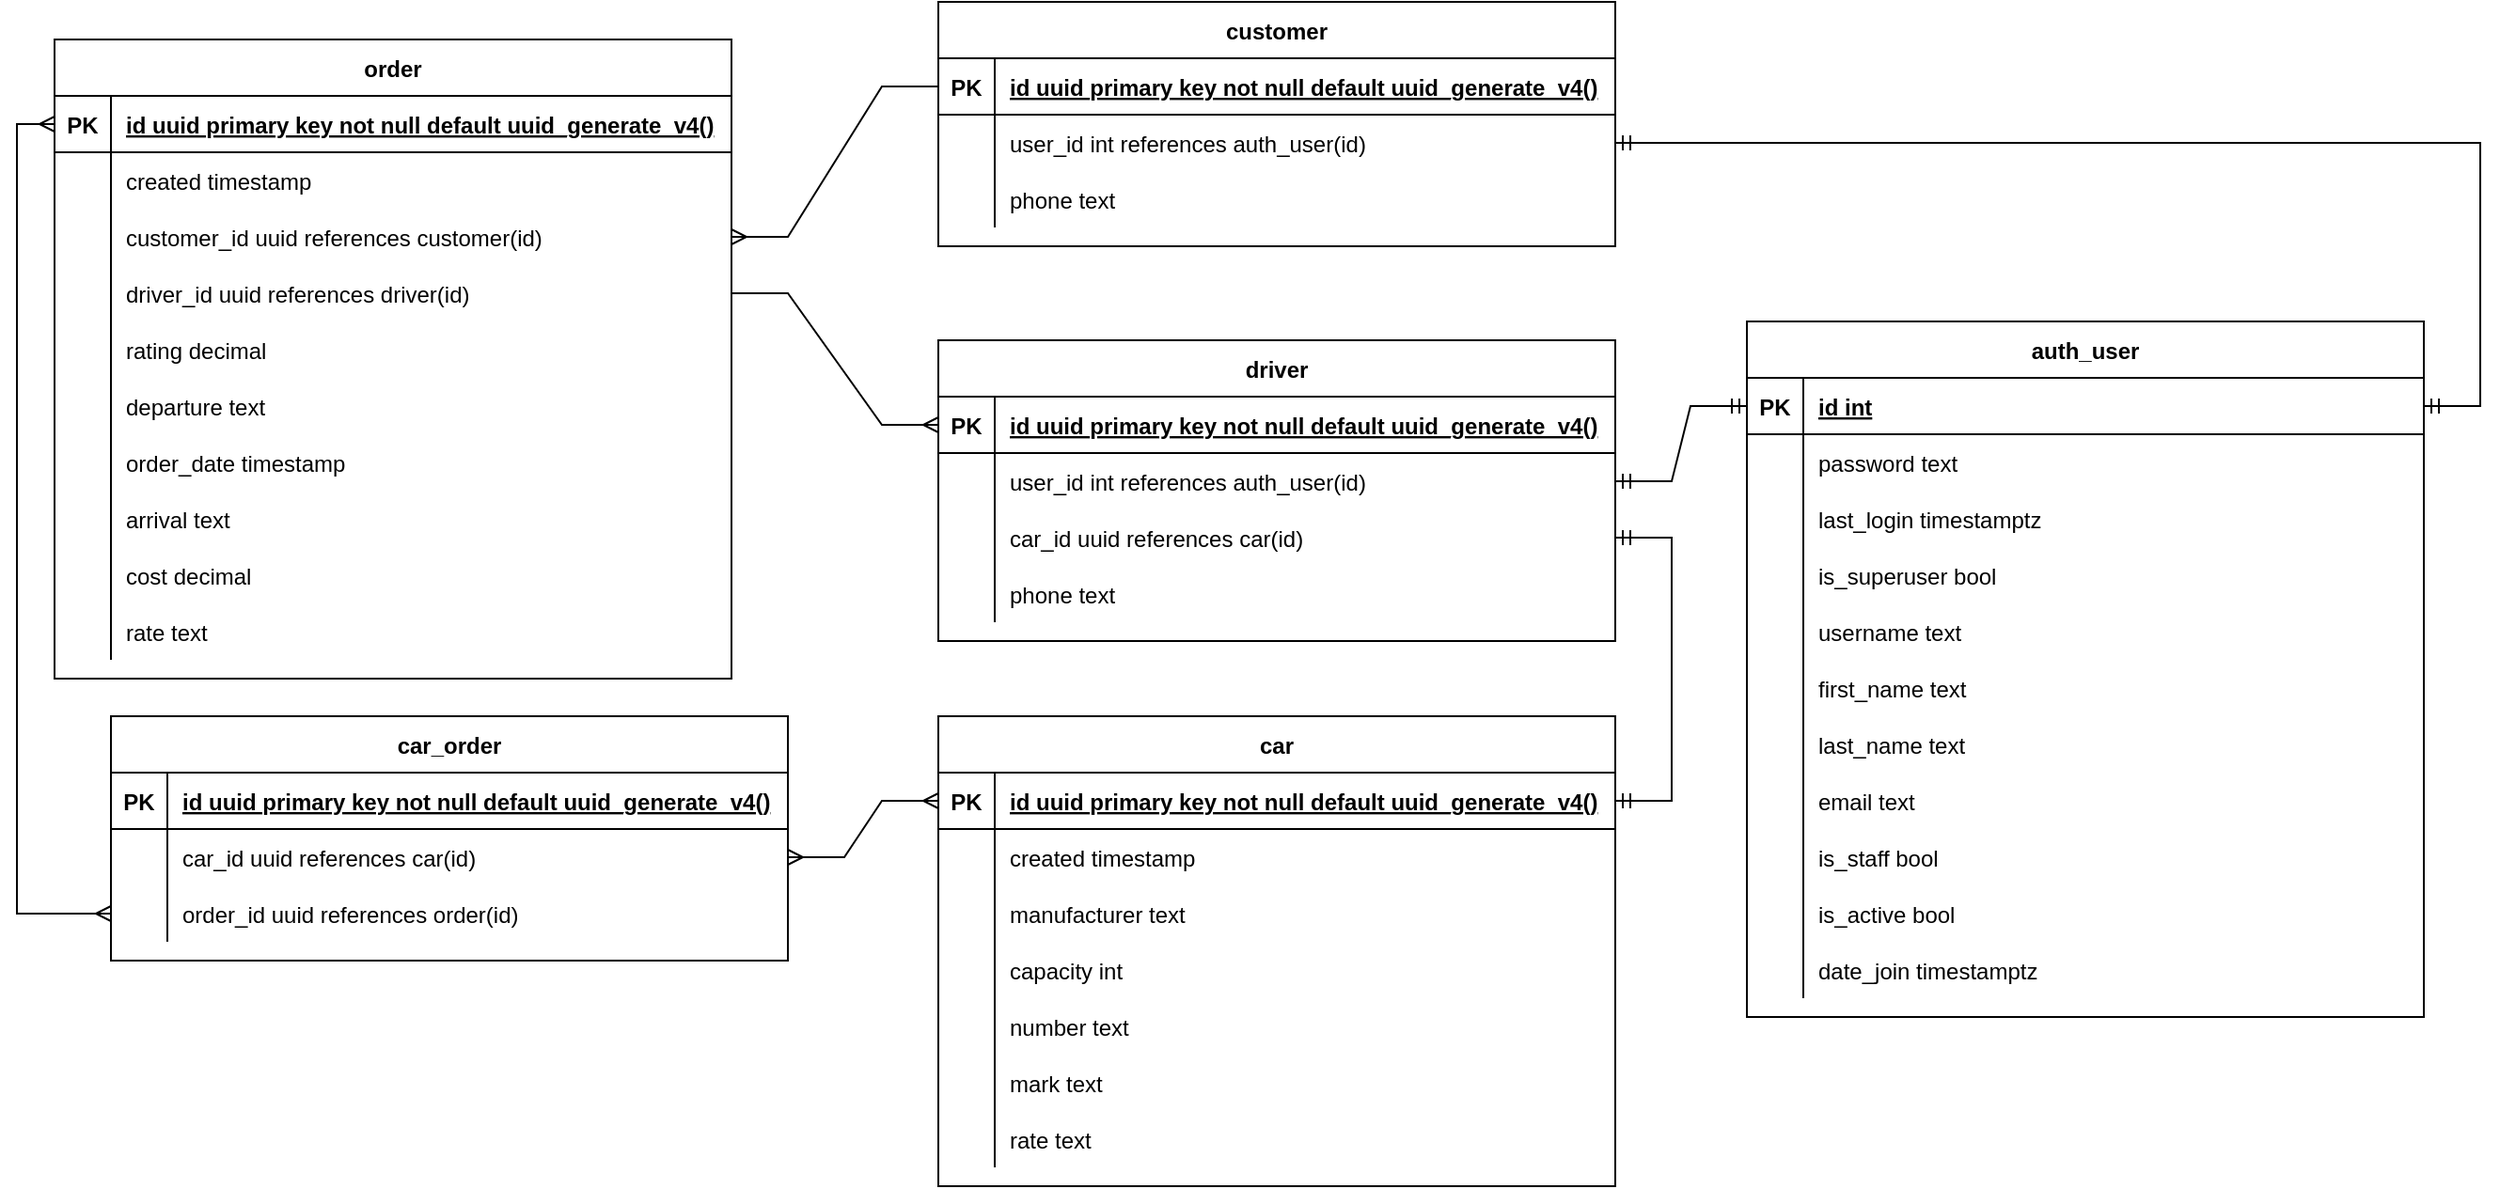 <mxfile version="21.2.2" type="device">
  <diagram id="R2lEEEUBdFMjLlhIrx00" name="Page-1">
    <mxGraphModel dx="1360" dy="795" grid="1" gridSize="10" guides="1" tooltips="1" connect="1" arrows="1" fold="1" page="1" pageScale="1" pageWidth="850" pageHeight="1100" math="0" shadow="0" extFonts="Permanent Marker^https://fonts.googleapis.com/css?family=Permanent+Marker">
      <root>
        <mxCell id="0" />
        <mxCell id="1" parent="0" />
        <mxCell id="C-vyLk0tnHw3VtMMgP7b-2" value="order" style="shape=table;startSize=30;container=1;collapsible=1;childLayout=tableLayout;fixedRows=1;rowLines=0;fontStyle=1;align=center;resizeLast=1;" parent="1" vertex="1">
          <mxGeometry x="30" y="280" width="360" height="340" as="geometry" />
        </mxCell>
        <mxCell id="C-vyLk0tnHw3VtMMgP7b-3" value="" style="shape=partialRectangle;collapsible=0;dropTarget=0;pointerEvents=0;fillColor=none;points=[[0,0.5],[1,0.5]];portConstraint=eastwest;top=0;left=0;right=0;bottom=1;" parent="C-vyLk0tnHw3VtMMgP7b-2" vertex="1">
          <mxGeometry y="30" width="360" height="30" as="geometry" />
        </mxCell>
        <mxCell id="C-vyLk0tnHw3VtMMgP7b-4" value="PK" style="shape=partialRectangle;overflow=hidden;connectable=0;fillColor=none;top=0;left=0;bottom=0;right=0;fontStyle=1;" parent="C-vyLk0tnHw3VtMMgP7b-3" vertex="1">
          <mxGeometry width="30" height="30" as="geometry">
            <mxRectangle width="30" height="30" as="alternateBounds" />
          </mxGeometry>
        </mxCell>
        <mxCell id="C-vyLk0tnHw3VtMMgP7b-5" value="id uuid primary key not null default uuid_generate_v4()" style="shape=partialRectangle;overflow=hidden;connectable=0;fillColor=none;top=0;left=0;bottom=0;right=0;align=left;spacingLeft=6;fontStyle=5;" parent="C-vyLk0tnHw3VtMMgP7b-3" vertex="1">
          <mxGeometry x="30" width="330" height="30" as="geometry">
            <mxRectangle width="330" height="30" as="alternateBounds" />
          </mxGeometry>
        </mxCell>
        <mxCell id="C-vyLk0tnHw3VtMMgP7b-6" value="" style="shape=partialRectangle;collapsible=0;dropTarget=0;pointerEvents=0;fillColor=none;points=[[0,0.5],[1,0.5]];portConstraint=eastwest;top=0;left=0;right=0;bottom=0;" parent="C-vyLk0tnHw3VtMMgP7b-2" vertex="1">
          <mxGeometry y="60" width="360" height="30" as="geometry" />
        </mxCell>
        <mxCell id="C-vyLk0tnHw3VtMMgP7b-7" value="" style="shape=partialRectangle;overflow=hidden;connectable=0;fillColor=none;top=0;left=0;bottom=0;right=0;" parent="C-vyLk0tnHw3VtMMgP7b-6" vertex="1">
          <mxGeometry width="30" height="30" as="geometry">
            <mxRectangle width="30" height="30" as="alternateBounds" />
          </mxGeometry>
        </mxCell>
        <mxCell id="C-vyLk0tnHw3VtMMgP7b-8" value="created timestamp" style="shape=partialRectangle;overflow=hidden;connectable=0;fillColor=none;top=0;left=0;bottom=0;right=0;align=left;spacingLeft=6;" parent="C-vyLk0tnHw3VtMMgP7b-6" vertex="1">
          <mxGeometry x="30" width="330" height="30" as="geometry">
            <mxRectangle width="330" height="30" as="alternateBounds" />
          </mxGeometry>
        </mxCell>
        <mxCell id="C-vyLk0tnHw3VtMMgP7b-9" value="" style="shape=partialRectangle;collapsible=0;dropTarget=0;pointerEvents=0;fillColor=none;points=[[0,0.5],[1,0.5]];portConstraint=eastwest;top=0;left=0;right=0;bottom=0;" parent="C-vyLk0tnHw3VtMMgP7b-2" vertex="1">
          <mxGeometry y="90" width="360" height="30" as="geometry" />
        </mxCell>
        <mxCell id="C-vyLk0tnHw3VtMMgP7b-10" value="" style="shape=partialRectangle;overflow=hidden;connectable=0;fillColor=none;top=0;left=0;bottom=0;right=0;" parent="C-vyLk0tnHw3VtMMgP7b-9" vertex="1">
          <mxGeometry width="30" height="30" as="geometry">
            <mxRectangle width="30" height="30" as="alternateBounds" />
          </mxGeometry>
        </mxCell>
        <mxCell id="C-vyLk0tnHw3VtMMgP7b-11" value="customer_id uuid references customer(id)" style="shape=partialRectangle;overflow=hidden;connectable=0;fillColor=none;top=0;left=0;bottom=0;right=0;align=left;spacingLeft=6;" parent="C-vyLk0tnHw3VtMMgP7b-9" vertex="1">
          <mxGeometry x="30" width="330" height="30" as="geometry">
            <mxRectangle width="330" height="30" as="alternateBounds" />
          </mxGeometry>
        </mxCell>
        <mxCell id="7YER9MQJS0npyiwNPdZ9-55" style="shape=partialRectangle;collapsible=0;dropTarget=0;pointerEvents=0;fillColor=none;points=[[0,0.5],[1,0.5]];portConstraint=eastwest;top=0;left=0;right=0;bottom=0;" parent="C-vyLk0tnHw3VtMMgP7b-2" vertex="1">
          <mxGeometry y="120" width="360" height="30" as="geometry" />
        </mxCell>
        <mxCell id="7YER9MQJS0npyiwNPdZ9-56" value="" style="shape=partialRectangle;overflow=hidden;connectable=0;fillColor=none;top=0;left=0;bottom=0;right=0;" parent="7YER9MQJS0npyiwNPdZ9-55" vertex="1">
          <mxGeometry width="30" height="30" as="geometry">
            <mxRectangle width="30" height="30" as="alternateBounds" />
          </mxGeometry>
        </mxCell>
        <mxCell id="7YER9MQJS0npyiwNPdZ9-57" value="driver_id uuid references driver(id)" style="shape=partialRectangle;overflow=hidden;connectable=0;fillColor=none;top=0;left=0;bottom=0;right=0;align=left;spacingLeft=6;" parent="7YER9MQJS0npyiwNPdZ9-55" vertex="1">
          <mxGeometry x="30" width="330" height="30" as="geometry">
            <mxRectangle width="330" height="30" as="alternateBounds" />
          </mxGeometry>
        </mxCell>
        <mxCell id="gWUpehIwPywfLXzU1QFD-46" style="shape=partialRectangle;collapsible=0;dropTarget=0;pointerEvents=0;fillColor=none;points=[[0,0.5],[1,0.5]];portConstraint=eastwest;top=0;left=0;right=0;bottom=0;" parent="C-vyLk0tnHw3VtMMgP7b-2" vertex="1">
          <mxGeometry y="150" width="360" height="30" as="geometry" />
        </mxCell>
        <mxCell id="gWUpehIwPywfLXzU1QFD-47" value="" style="shape=partialRectangle;overflow=hidden;connectable=0;fillColor=none;top=0;left=0;bottom=0;right=0;" parent="gWUpehIwPywfLXzU1QFD-46" vertex="1">
          <mxGeometry width="30" height="30" as="geometry">
            <mxRectangle width="30" height="30" as="alternateBounds" />
          </mxGeometry>
        </mxCell>
        <mxCell id="gWUpehIwPywfLXzU1QFD-48" value="rating decimal" style="shape=partialRectangle;overflow=hidden;connectable=0;fillColor=none;top=0;left=0;bottom=0;right=0;align=left;spacingLeft=6;" parent="gWUpehIwPywfLXzU1QFD-46" vertex="1">
          <mxGeometry x="30" width="330" height="30" as="geometry">
            <mxRectangle width="330" height="30" as="alternateBounds" />
          </mxGeometry>
        </mxCell>
        <mxCell id="7YER9MQJS0npyiwNPdZ9-52" style="shape=partialRectangle;collapsible=0;dropTarget=0;pointerEvents=0;fillColor=none;points=[[0,0.5],[1,0.5]];portConstraint=eastwest;top=0;left=0;right=0;bottom=0;" parent="C-vyLk0tnHw3VtMMgP7b-2" vertex="1">
          <mxGeometry y="180" width="360" height="30" as="geometry" />
        </mxCell>
        <mxCell id="7YER9MQJS0npyiwNPdZ9-53" style="shape=partialRectangle;overflow=hidden;connectable=0;fillColor=none;top=0;left=0;bottom=0;right=0;" parent="7YER9MQJS0npyiwNPdZ9-52" vertex="1">
          <mxGeometry width="30" height="30" as="geometry">
            <mxRectangle width="30" height="30" as="alternateBounds" />
          </mxGeometry>
        </mxCell>
        <mxCell id="7YER9MQJS0npyiwNPdZ9-54" value="departure text" style="shape=partialRectangle;overflow=hidden;connectable=0;fillColor=none;top=0;left=0;bottom=0;right=0;align=left;spacingLeft=6;" parent="7YER9MQJS0npyiwNPdZ9-52" vertex="1">
          <mxGeometry x="30" width="330" height="30" as="geometry">
            <mxRectangle width="330" height="30" as="alternateBounds" />
          </mxGeometry>
        </mxCell>
        <mxCell id="7YER9MQJS0npyiwNPdZ9-64" style="shape=partialRectangle;collapsible=0;dropTarget=0;pointerEvents=0;fillColor=none;points=[[0,0.5],[1,0.5]];portConstraint=eastwest;top=0;left=0;right=0;bottom=0;" parent="C-vyLk0tnHw3VtMMgP7b-2" vertex="1">
          <mxGeometry y="210" width="360" height="30" as="geometry" />
        </mxCell>
        <mxCell id="7YER9MQJS0npyiwNPdZ9-65" style="shape=partialRectangle;overflow=hidden;connectable=0;fillColor=none;top=0;left=0;bottom=0;right=0;" parent="7YER9MQJS0npyiwNPdZ9-64" vertex="1">
          <mxGeometry width="30" height="30" as="geometry">
            <mxRectangle width="30" height="30" as="alternateBounds" />
          </mxGeometry>
        </mxCell>
        <mxCell id="7YER9MQJS0npyiwNPdZ9-66" value="order_date timestamp" style="shape=partialRectangle;overflow=hidden;connectable=0;fillColor=none;top=0;left=0;bottom=0;right=0;align=left;spacingLeft=6;" parent="7YER9MQJS0npyiwNPdZ9-64" vertex="1">
          <mxGeometry x="30" width="330" height="30" as="geometry">
            <mxRectangle width="330" height="30" as="alternateBounds" />
          </mxGeometry>
        </mxCell>
        <mxCell id="7YER9MQJS0npyiwNPdZ9-61" style="shape=partialRectangle;collapsible=0;dropTarget=0;pointerEvents=0;fillColor=none;points=[[0,0.5],[1,0.5]];portConstraint=eastwest;top=0;left=0;right=0;bottom=0;" parent="C-vyLk0tnHw3VtMMgP7b-2" vertex="1">
          <mxGeometry y="240" width="360" height="30" as="geometry" />
        </mxCell>
        <mxCell id="7YER9MQJS0npyiwNPdZ9-62" style="shape=partialRectangle;overflow=hidden;connectable=0;fillColor=none;top=0;left=0;bottom=0;right=0;" parent="7YER9MQJS0npyiwNPdZ9-61" vertex="1">
          <mxGeometry width="30" height="30" as="geometry">
            <mxRectangle width="30" height="30" as="alternateBounds" />
          </mxGeometry>
        </mxCell>
        <mxCell id="7YER9MQJS0npyiwNPdZ9-63" value="arrival text" style="shape=partialRectangle;overflow=hidden;connectable=0;fillColor=none;top=0;left=0;bottom=0;right=0;align=left;spacingLeft=6;" parent="7YER9MQJS0npyiwNPdZ9-61" vertex="1">
          <mxGeometry x="30" width="330" height="30" as="geometry">
            <mxRectangle width="330" height="30" as="alternateBounds" />
          </mxGeometry>
        </mxCell>
        <mxCell id="gWUpehIwPywfLXzU1QFD-41" style="shape=partialRectangle;collapsible=0;dropTarget=0;pointerEvents=0;fillColor=none;points=[[0,0.5],[1,0.5]];portConstraint=eastwest;top=0;left=0;right=0;bottom=0;" parent="C-vyLk0tnHw3VtMMgP7b-2" vertex="1">
          <mxGeometry y="270" width="360" height="30" as="geometry" />
        </mxCell>
        <mxCell id="gWUpehIwPywfLXzU1QFD-42" style="shape=partialRectangle;overflow=hidden;connectable=0;fillColor=none;top=0;left=0;bottom=0;right=0;" parent="gWUpehIwPywfLXzU1QFD-41" vertex="1">
          <mxGeometry width="30" height="30" as="geometry">
            <mxRectangle width="30" height="30" as="alternateBounds" />
          </mxGeometry>
        </mxCell>
        <mxCell id="gWUpehIwPywfLXzU1QFD-43" value="cost decimal" style="shape=partialRectangle;overflow=hidden;connectable=0;fillColor=none;top=0;left=0;bottom=0;right=0;align=left;spacingLeft=6;" parent="gWUpehIwPywfLXzU1QFD-41" vertex="1">
          <mxGeometry x="30" width="330" height="30" as="geometry">
            <mxRectangle width="330" height="30" as="alternateBounds" />
          </mxGeometry>
        </mxCell>
        <mxCell id="7pRjIe56RSj3WVi1XnKN-67" style="shape=partialRectangle;collapsible=0;dropTarget=0;pointerEvents=0;fillColor=none;points=[[0,0.5],[1,0.5]];portConstraint=eastwest;top=0;left=0;right=0;bottom=0;" parent="C-vyLk0tnHw3VtMMgP7b-2" vertex="1">
          <mxGeometry y="300" width="360" height="30" as="geometry" />
        </mxCell>
        <mxCell id="7pRjIe56RSj3WVi1XnKN-68" style="shape=partialRectangle;overflow=hidden;connectable=0;fillColor=none;top=0;left=0;bottom=0;right=0;" parent="7pRjIe56RSj3WVi1XnKN-67" vertex="1">
          <mxGeometry width="30" height="30" as="geometry">
            <mxRectangle width="30" height="30" as="alternateBounds" />
          </mxGeometry>
        </mxCell>
        <mxCell id="7pRjIe56RSj3WVi1XnKN-69" value="rate text" style="shape=partialRectangle;overflow=hidden;connectable=0;fillColor=none;top=0;left=0;bottom=0;right=0;align=left;spacingLeft=6;" parent="7pRjIe56RSj3WVi1XnKN-67" vertex="1">
          <mxGeometry x="30" width="330" height="30" as="geometry">
            <mxRectangle width="330" height="30" as="alternateBounds" />
          </mxGeometry>
        </mxCell>
        <mxCell id="C-vyLk0tnHw3VtMMgP7b-13" value="car" style="shape=table;startSize=30;container=1;collapsible=1;childLayout=tableLayout;fixedRows=1;rowLines=0;fontStyle=1;align=center;resizeLast=1;" parent="1" vertex="1">
          <mxGeometry x="500" y="640" width="360" height="250" as="geometry">
            <mxRectangle x="510" y="550" width="70" height="30" as="alternateBounds" />
          </mxGeometry>
        </mxCell>
        <mxCell id="C-vyLk0tnHw3VtMMgP7b-14" value="" style="shape=partialRectangle;collapsible=0;dropTarget=0;pointerEvents=0;fillColor=none;points=[[0,0.5],[1,0.5]];portConstraint=eastwest;top=0;left=0;right=0;bottom=1;" parent="C-vyLk0tnHw3VtMMgP7b-13" vertex="1">
          <mxGeometry y="30" width="360" height="30" as="geometry" />
        </mxCell>
        <mxCell id="C-vyLk0tnHw3VtMMgP7b-15" value="PK" style="shape=partialRectangle;overflow=hidden;connectable=0;fillColor=none;top=0;left=0;bottom=0;right=0;fontStyle=1;" parent="C-vyLk0tnHw3VtMMgP7b-14" vertex="1">
          <mxGeometry width="30" height="30" as="geometry">
            <mxRectangle width="30" height="30" as="alternateBounds" />
          </mxGeometry>
        </mxCell>
        <mxCell id="C-vyLk0tnHw3VtMMgP7b-16" value="id uuid primary key not null default uuid_generate_v4()" style="shape=partialRectangle;overflow=hidden;connectable=0;fillColor=none;top=0;left=0;bottom=0;right=0;align=left;spacingLeft=6;fontStyle=5;" parent="C-vyLk0tnHw3VtMMgP7b-14" vertex="1">
          <mxGeometry x="30" width="330" height="30" as="geometry">
            <mxRectangle width="330" height="30" as="alternateBounds" />
          </mxGeometry>
        </mxCell>
        <mxCell id="C-vyLk0tnHw3VtMMgP7b-17" value="" style="shape=partialRectangle;collapsible=0;dropTarget=0;pointerEvents=0;fillColor=none;points=[[0,0.5],[1,0.5]];portConstraint=eastwest;top=0;left=0;right=0;bottom=0;" parent="C-vyLk0tnHw3VtMMgP7b-13" vertex="1">
          <mxGeometry y="60" width="360" height="30" as="geometry" />
        </mxCell>
        <mxCell id="C-vyLk0tnHw3VtMMgP7b-18" value="" style="shape=partialRectangle;overflow=hidden;connectable=0;fillColor=none;top=0;left=0;bottom=0;right=0;" parent="C-vyLk0tnHw3VtMMgP7b-17" vertex="1">
          <mxGeometry width="30" height="30" as="geometry">
            <mxRectangle width="30" height="30" as="alternateBounds" />
          </mxGeometry>
        </mxCell>
        <mxCell id="C-vyLk0tnHw3VtMMgP7b-19" value="created timestamp" style="shape=partialRectangle;overflow=hidden;connectable=0;fillColor=none;top=0;left=0;bottom=0;right=0;align=left;spacingLeft=6;" parent="C-vyLk0tnHw3VtMMgP7b-17" vertex="1">
          <mxGeometry x="30" width="330" height="30" as="geometry">
            <mxRectangle width="330" height="30" as="alternateBounds" />
          </mxGeometry>
        </mxCell>
        <mxCell id="C-vyLk0tnHw3VtMMgP7b-20" value="" style="shape=partialRectangle;collapsible=0;dropTarget=0;pointerEvents=0;fillColor=none;points=[[0,0.5],[1,0.5]];portConstraint=eastwest;top=0;left=0;right=0;bottom=0;" parent="C-vyLk0tnHw3VtMMgP7b-13" vertex="1">
          <mxGeometry y="90" width="360" height="30" as="geometry" />
        </mxCell>
        <mxCell id="C-vyLk0tnHw3VtMMgP7b-21" value="" style="shape=partialRectangle;overflow=hidden;connectable=0;fillColor=none;top=0;left=0;bottom=0;right=0;" parent="C-vyLk0tnHw3VtMMgP7b-20" vertex="1">
          <mxGeometry width="30" height="30" as="geometry">
            <mxRectangle width="30" height="30" as="alternateBounds" />
          </mxGeometry>
        </mxCell>
        <mxCell id="C-vyLk0tnHw3VtMMgP7b-22" value="manufacturer text" style="shape=partialRectangle;overflow=hidden;connectable=0;fillColor=none;top=0;left=0;bottom=0;right=0;align=left;spacingLeft=6;" parent="C-vyLk0tnHw3VtMMgP7b-20" vertex="1">
          <mxGeometry x="30" width="330" height="30" as="geometry">
            <mxRectangle width="330" height="30" as="alternateBounds" />
          </mxGeometry>
        </mxCell>
        <mxCell id="7YER9MQJS0npyiwNPdZ9-24" style="shape=partialRectangle;collapsible=0;dropTarget=0;pointerEvents=0;fillColor=none;points=[[0,0.5],[1,0.5]];portConstraint=eastwest;top=0;left=0;right=0;bottom=0;" parent="C-vyLk0tnHw3VtMMgP7b-13" vertex="1">
          <mxGeometry y="120" width="360" height="30" as="geometry" />
        </mxCell>
        <mxCell id="7YER9MQJS0npyiwNPdZ9-25" style="shape=partialRectangle;overflow=hidden;connectable=0;fillColor=none;top=0;left=0;bottom=0;right=0;" parent="7YER9MQJS0npyiwNPdZ9-24" vertex="1">
          <mxGeometry width="30" height="30" as="geometry">
            <mxRectangle width="30" height="30" as="alternateBounds" />
          </mxGeometry>
        </mxCell>
        <mxCell id="7YER9MQJS0npyiwNPdZ9-26" value="capacity int" style="shape=partialRectangle;overflow=hidden;connectable=0;fillColor=none;top=0;left=0;bottom=0;right=0;align=left;spacingLeft=6;" parent="7YER9MQJS0npyiwNPdZ9-24" vertex="1">
          <mxGeometry x="30" width="330" height="30" as="geometry">
            <mxRectangle width="330" height="30" as="alternateBounds" />
          </mxGeometry>
        </mxCell>
        <mxCell id="7pRjIe56RSj3WVi1XnKN-28" style="shape=partialRectangle;collapsible=0;dropTarget=0;pointerEvents=0;fillColor=none;points=[[0,0.5],[1,0.5]];portConstraint=eastwest;top=0;left=0;right=0;bottom=0;" parent="C-vyLk0tnHw3VtMMgP7b-13" vertex="1">
          <mxGeometry y="150" width="360" height="30" as="geometry" />
        </mxCell>
        <mxCell id="7pRjIe56RSj3WVi1XnKN-29" style="shape=partialRectangle;overflow=hidden;connectable=0;fillColor=none;top=0;left=0;bottom=0;right=0;" parent="7pRjIe56RSj3WVi1XnKN-28" vertex="1">
          <mxGeometry width="30" height="30" as="geometry">
            <mxRectangle width="30" height="30" as="alternateBounds" />
          </mxGeometry>
        </mxCell>
        <mxCell id="7pRjIe56RSj3WVi1XnKN-30" value="number text" style="shape=partialRectangle;overflow=hidden;connectable=0;fillColor=none;top=0;left=0;bottom=0;right=0;align=left;spacingLeft=6;" parent="7pRjIe56RSj3WVi1XnKN-28" vertex="1">
          <mxGeometry x="30" width="330" height="30" as="geometry">
            <mxRectangle width="330" height="30" as="alternateBounds" />
          </mxGeometry>
        </mxCell>
        <mxCell id="7pRjIe56RSj3WVi1XnKN-31" style="shape=partialRectangle;collapsible=0;dropTarget=0;pointerEvents=0;fillColor=none;points=[[0,0.5],[1,0.5]];portConstraint=eastwest;top=0;left=0;right=0;bottom=0;" parent="C-vyLk0tnHw3VtMMgP7b-13" vertex="1">
          <mxGeometry y="180" width="360" height="30" as="geometry" />
        </mxCell>
        <mxCell id="7pRjIe56RSj3WVi1XnKN-32" style="shape=partialRectangle;overflow=hidden;connectable=0;fillColor=none;top=0;left=0;bottom=0;right=0;" parent="7pRjIe56RSj3WVi1XnKN-31" vertex="1">
          <mxGeometry width="30" height="30" as="geometry">
            <mxRectangle width="30" height="30" as="alternateBounds" />
          </mxGeometry>
        </mxCell>
        <mxCell id="7pRjIe56RSj3WVi1XnKN-33" value="mark text" style="shape=partialRectangle;overflow=hidden;connectable=0;fillColor=none;top=0;left=0;bottom=0;right=0;align=left;spacingLeft=6;" parent="7pRjIe56RSj3WVi1XnKN-31" vertex="1">
          <mxGeometry x="30" width="330" height="30" as="geometry">
            <mxRectangle width="330" height="30" as="alternateBounds" />
          </mxGeometry>
        </mxCell>
        <mxCell id="7pRjIe56RSj3WVi1XnKN-64" style="shape=partialRectangle;collapsible=0;dropTarget=0;pointerEvents=0;fillColor=none;points=[[0,0.5],[1,0.5]];portConstraint=eastwest;top=0;left=0;right=0;bottom=0;" parent="C-vyLk0tnHw3VtMMgP7b-13" vertex="1">
          <mxGeometry y="210" width="360" height="30" as="geometry" />
        </mxCell>
        <mxCell id="7pRjIe56RSj3WVi1XnKN-65" style="shape=partialRectangle;overflow=hidden;connectable=0;fillColor=none;top=0;left=0;bottom=0;right=0;" parent="7pRjIe56RSj3WVi1XnKN-64" vertex="1">
          <mxGeometry width="30" height="30" as="geometry">
            <mxRectangle width="30" height="30" as="alternateBounds" />
          </mxGeometry>
        </mxCell>
        <mxCell id="7pRjIe56RSj3WVi1XnKN-66" value="rate text" style="shape=partialRectangle;overflow=hidden;connectable=0;fillColor=none;top=0;left=0;bottom=0;right=0;align=left;spacingLeft=6;" parent="7pRjIe56RSj3WVi1XnKN-64" vertex="1">
          <mxGeometry x="30" width="330" height="30" as="geometry">
            <mxRectangle width="330" height="30" as="alternateBounds" />
          </mxGeometry>
        </mxCell>
        <mxCell id="7YER9MQJS0npyiwNPdZ9-1" value="driver" style="shape=table;startSize=30;container=1;collapsible=1;childLayout=tableLayout;fixedRows=1;rowLines=0;fontStyle=1;align=center;resizeLast=1;" parent="1" vertex="1">
          <mxGeometry x="500" y="440" width="360" height="160" as="geometry" />
        </mxCell>
        <mxCell id="7YER9MQJS0npyiwNPdZ9-2" value="" style="shape=partialRectangle;collapsible=0;dropTarget=0;pointerEvents=0;fillColor=none;points=[[0,0.5],[1,0.5]];portConstraint=eastwest;top=0;left=0;right=0;bottom=1;" parent="7YER9MQJS0npyiwNPdZ9-1" vertex="1">
          <mxGeometry y="30" width="360" height="30" as="geometry" />
        </mxCell>
        <mxCell id="7YER9MQJS0npyiwNPdZ9-3" value="PK" style="shape=partialRectangle;overflow=hidden;connectable=0;fillColor=none;top=0;left=0;bottom=0;right=0;fontStyle=1;" parent="7YER9MQJS0npyiwNPdZ9-2" vertex="1">
          <mxGeometry width="30" height="30" as="geometry">
            <mxRectangle width="30" height="30" as="alternateBounds" />
          </mxGeometry>
        </mxCell>
        <mxCell id="7YER9MQJS0npyiwNPdZ9-4" value="id uuid primary key not null default uuid_generate_v4()" style="shape=partialRectangle;overflow=hidden;connectable=0;fillColor=none;top=0;left=0;bottom=0;right=0;align=left;spacingLeft=6;fontStyle=5;" parent="7YER9MQJS0npyiwNPdZ9-2" vertex="1">
          <mxGeometry x="30" width="330" height="30" as="geometry">
            <mxRectangle width="330" height="30" as="alternateBounds" />
          </mxGeometry>
        </mxCell>
        <mxCell id="gWUpehIwPywfLXzU1QFD-11" style="shape=partialRectangle;collapsible=0;dropTarget=0;pointerEvents=0;fillColor=none;points=[[0,0.5],[1,0.5]];portConstraint=eastwest;top=0;left=0;right=0;bottom=0;" parent="7YER9MQJS0npyiwNPdZ9-1" vertex="1">
          <mxGeometry y="60" width="360" height="30" as="geometry" />
        </mxCell>
        <mxCell id="gWUpehIwPywfLXzU1QFD-12" value="" style="shape=partialRectangle;overflow=hidden;connectable=0;fillColor=none;top=0;left=0;bottom=0;right=0;" parent="gWUpehIwPywfLXzU1QFD-11" vertex="1">
          <mxGeometry width="30" height="30" as="geometry">
            <mxRectangle width="30" height="30" as="alternateBounds" />
          </mxGeometry>
        </mxCell>
        <mxCell id="gWUpehIwPywfLXzU1QFD-13" value="user_id int references auth_user(id)" style="shape=partialRectangle;overflow=hidden;connectable=0;fillColor=none;top=0;left=0;bottom=0;right=0;align=left;spacingLeft=6;" parent="gWUpehIwPywfLXzU1QFD-11" vertex="1">
          <mxGeometry x="30" width="330" height="30" as="geometry">
            <mxRectangle width="330" height="30" as="alternateBounds" />
          </mxGeometry>
        </mxCell>
        <mxCell id="gWUpehIwPywfLXzU1QFD-49" style="shape=partialRectangle;collapsible=0;dropTarget=0;pointerEvents=0;fillColor=none;points=[[0,0.5],[1,0.5]];portConstraint=eastwest;top=0;left=0;right=0;bottom=0;" parent="7YER9MQJS0npyiwNPdZ9-1" vertex="1">
          <mxGeometry y="90" width="360" height="30" as="geometry" />
        </mxCell>
        <mxCell id="gWUpehIwPywfLXzU1QFD-50" value="" style="shape=partialRectangle;overflow=hidden;connectable=0;fillColor=none;top=0;left=0;bottom=0;right=0;" parent="gWUpehIwPywfLXzU1QFD-49" vertex="1">
          <mxGeometry width="30" height="30" as="geometry">
            <mxRectangle width="30" height="30" as="alternateBounds" />
          </mxGeometry>
        </mxCell>
        <mxCell id="gWUpehIwPywfLXzU1QFD-51" value="car_id uuid references car(id)" style="shape=partialRectangle;overflow=hidden;connectable=0;fillColor=none;top=0;left=0;bottom=0;right=0;align=left;spacingLeft=6;" parent="gWUpehIwPywfLXzU1QFD-49" vertex="1">
          <mxGeometry x="30" width="330" height="30" as="geometry">
            <mxRectangle width="330" height="30" as="alternateBounds" />
          </mxGeometry>
        </mxCell>
        <mxCell id="7YER9MQJS0npyiwNPdZ9-18" style="shape=partialRectangle;collapsible=0;dropTarget=0;pointerEvents=0;fillColor=none;points=[[0,0.5],[1,0.5]];portConstraint=eastwest;top=0;left=0;right=0;bottom=0;" parent="7YER9MQJS0npyiwNPdZ9-1" vertex="1">
          <mxGeometry y="120" width="360" height="30" as="geometry" />
        </mxCell>
        <mxCell id="7YER9MQJS0npyiwNPdZ9-19" style="shape=partialRectangle;overflow=hidden;connectable=0;fillColor=none;top=0;left=0;bottom=0;right=0;" parent="7YER9MQJS0npyiwNPdZ9-18" vertex="1">
          <mxGeometry width="30" height="30" as="geometry">
            <mxRectangle width="30" height="30" as="alternateBounds" />
          </mxGeometry>
        </mxCell>
        <mxCell id="7YER9MQJS0npyiwNPdZ9-20" value="phone text" style="shape=partialRectangle;overflow=hidden;connectable=0;fillColor=none;top=0;left=0;bottom=0;right=0;align=left;spacingLeft=6;" parent="7YER9MQJS0npyiwNPdZ9-18" vertex="1">
          <mxGeometry x="30" width="330" height="30" as="geometry">
            <mxRectangle width="330" height="30" as="alternateBounds" />
          </mxGeometry>
        </mxCell>
        <mxCell id="7YER9MQJS0npyiwNPdZ9-33" value="customer" style="shape=table;startSize=30;container=1;collapsible=1;childLayout=tableLayout;fixedRows=1;rowLines=0;fontStyle=1;align=center;resizeLast=1;" parent="1" vertex="1">
          <mxGeometry x="500" y="260" width="360" height="130" as="geometry" />
        </mxCell>
        <mxCell id="7YER9MQJS0npyiwNPdZ9-34" value="" style="shape=partialRectangle;collapsible=0;dropTarget=0;pointerEvents=0;fillColor=none;points=[[0,0.5],[1,0.5]];portConstraint=eastwest;top=0;left=0;right=0;bottom=1;" parent="7YER9MQJS0npyiwNPdZ9-33" vertex="1">
          <mxGeometry y="30" width="360" height="30" as="geometry" />
        </mxCell>
        <mxCell id="7YER9MQJS0npyiwNPdZ9-35" value="PK" style="shape=partialRectangle;overflow=hidden;connectable=0;fillColor=none;top=0;left=0;bottom=0;right=0;fontStyle=1;" parent="7YER9MQJS0npyiwNPdZ9-34" vertex="1">
          <mxGeometry width="30" height="30" as="geometry">
            <mxRectangle width="30" height="30" as="alternateBounds" />
          </mxGeometry>
        </mxCell>
        <mxCell id="7YER9MQJS0npyiwNPdZ9-36" value="id uuid primary key not null default uuid_generate_v4()" style="shape=partialRectangle;overflow=hidden;connectable=0;fillColor=none;top=0;left=0;bottom=0;right=0;align=left;spacingLeft=6;fontStyle=5;" parent="7YER9MQJS0npyiwNPdZ9-34" vertex="1">
          <mxGeometry x="30" width="330" height="30" as="geometry">
            <mxRectangle width="330" height="30" as="alternateBounds" />
          </mxGeometry>
        </mxCell>
        <mxCell id="gWUpehIwPywfLXzU1QFD-8" style="shape=partialRectangle;collapsible=0;dropTarget=0;pointerEvents=0;fillColor=none;points=[[0,0.5],[1,0.5]];portConstraint=eastwest;top=0;left=0;right=0;bottom=0;" parent="7YER9MQJS0npyiwNPdZ9-33" vertex="1">
          <mxGeometry y="60" width="360" height="30" as="geometry" />
        </mxCell>
        <mxCell id="gWUpehIwPywfLXzU1QFD-9" value="" style="shape=partialRectangle;overflow=hidden;connectable=0;fillColor=none;top=0;left=0;bottom=0;right=0;" parent="gWUpehIwPywfLXzU1QFD-8" vertex="1">
          <mxGeometry width="30" height="30" as="geometry">
            <mxRectangle width="30" height="30" as="alternateBounds" />
          </mxGeometry>
        </mxCell>
        <mxCell id="gWUpehIwPywfLXzU1QFD-10" value="user_id int references auth_user(id)" style="shape=partialRectangle;overflow=hidden;connectable=0;fillColor=none;top=0;left=0;bottom=0;right=0;align=left;spacingLeft=6;" parent="gWUpehIwPywfLXzU1QFD-8" vertex="1">
          <mxGeometry x="30" width="330" height="30" as="geometry">
            <mxRectangle width="330" height="30" as="alternateBounds" />
          </mxGeometry>
        </mxCell>
        <mxCell id="7YER9MQJS0npyiwNPdZ9-46" style="shape=partialRectangle;collapsible=0;dropTarget=0;pointerEvents=0;fillColor=none;points=[[0,0.5],[1,0.5]];portConstraint=eastwest;top=0;left=0;right=0;bottom=0;" parent="7YER9MQJS0npyiwNPdZ9-33" vertex="1">
          <mxGeometry y="90" width="360" height="30" as="geometry" />
        </mxCell>
        <mxCell id="7YER9MQJS0npyiwNPdZ9-47" style="shape=partialRectangle;overflow=hidden;connectable=0;fillColor=none;top=0;left=0;bottom=0;right=0;" parent="7YER9MQJS0npyiwNPdZ9-46" vertex="1">
          <mxGeometry width="30" height="30" as="geometry">
            <mxRectangle width="30" height="30" as="alternateBounds" />
          </mxGeometry>
        </mxCell>
        <mxCell id="7YER9MQJS0npyiwNPdZ9-48" value="phone text" style="shape=partialRectangle;overflow=hidden;connectable=0;fillColor=none;top=0;left=0;bottom=0;right=0;align=left;spacingLeft=6;" parent="7YER9MQJS0npyiwNPdZ9-46" vertex="1">
          <mxGeometry x="30" width="330" height="30" as="geometry">
            <mxRectangle width="330" height="30" as="alternateBounds" />
          </mxGeometry>
        </mxCell>
        <mxCell id="gWUpehIwPywfLXzU1QFD-1" value="auth_user" style="shape=table;startSize=30;container=1;collapsible=1;childLayout=tableLayout;fixedRows=1;rowLines=0;fontStyle=1;align=center;resizeLast=1;" parent="1" vertex="1">
          <mxGeometry x="930" y="430" width="360" height="370" as="geometry" />
        </mxCell>
        <mxCell id="gWUpehIwPywfLXzU1QFD-2" value="" style="shape=partialRectangle;collapsible=0;dropTarget=0;pointerEvents=0;fillColor=none;points=[[0,0.5],[1,0.5]];portConstraint=eastwest;top=0;left=0;right=0;bottom=1;" parent="gWUpehIwPywfLXzU1QFD-1" vertex="1">
          <mxGeometry y="30" width="360" height="30" as="geometry" />
        </mxCell>
        <mxCell id="gWUpehIwPywfLXzU1QFD-3" value="PK" style="shape=partialRectangle;overflow=hidden;connectable=0;fillColor=none;top=0;left=0;bottom=0;right=0;fontStyle=1;" parent="gWUpehIwPywfLXzU1QFD-2" vertex="1">
          <mxGeometry width="30" height="30" as="geometry">
            <mxRectangle width="30" height="30" as="alternateBounds" />
          </mxGeometry>
        </mxCell>
        <mxCell id="gWUpehIwPywfLXzU1QFD-4" value="id int" style="shape=partialRectangle;overflow=hidden;connectable=0;fillColor=none;top=0;left=0;bottom=0;right=0;align=left;spacingLeft=6;fontStyle=5;" parent="gWUpehIwPywfLXzU1QFD-2" vertex="1">
          <mxGeometry x="30" width="330" height="30" as="geometry">
            <mxRectangle width="330" height="30" as="alternateBounds" />
          </mxGeometry>
        </mxCell>
        <mxCell id="gWUpehIwPywfLXzU1QFD-5" style="shape=partialRectangle;collapsible=0;dropTarget=0;pointerEvents=0;fillColor=none;points=[[0,0.5],[1,0.5]];portConstraint=eastwest;top=0;left=0;right=0;bottom=0;" parent="gWUpehIwPywfLXzU1QFD-1" vertex="1">
          <mxGeometry y="60" width="360" height="30" as="geometry" />
        </mxCell>
        <mxCell id="gWUpehIwPywfLXzU1QFD-6" style="shape=partialRectangle;overflow=hidden;connectable=0;fillColor=none;top=0;left=0;bottom=0;right=0;" parent="gWUpehIwPywfLXzU1QFD-5" vertex="1">
          <mxGeometry width="30" height="30" as="geometry">
            <mxRectangle width="30" height="30" as="alternateBounds" />
          </mxGeometry>
        </mxCell>
        <mxCell id="gWUpehIwPywfLXzU1QFD-7" value="password text" style="shape=partialRectangle;overflow=hidden;connectable=0;fillColor=none;top=0;left=0;bottom=0;right=0;align=left;spacingLeft=6;" parent="gWUpehIwPywfLXzU1QFD-5" vertex="1">
          <mxGeometry x="30" width="330" height="30" as="geometry">
            <mxRectangle width="330" height="30" as="alternateBounds" />
          </mxGeometry>
        </mxCell>
        <mxCell id="gWUpehIwPywfLXzU1QFD-29" style="shape=partialRectangle;collapsible=0;dropTarget=0;pointerEvents=0;fillColor=none;points=[[0,0.5],[1,0.5]];portConstraint=eastwest;top=0;left=0;right=0;bottom=0;" parent="gWUpehIwPywfLXzU1QFD-1" vertex="1">
          <mxGeometry y="90" width="360" height="30" as="geometry" />
        </mxCell>
        <mxCell id="gWUpehIwPywfLXzU1QFD-30" style="shape=partialRectangle;overflow=hidden;connectable=0;fillColor=none;top=0;left=0;bottom=0;right=0;" parent="gWUpehIwPywfLXzU1QFD-29" vertex="1">
          <mxGeometry width="30" height="30" as="geometry">
            <mxRectangle width="30" height="30" as="alternateBounds" />
          </mxGeometry>
        </mxCell>
        <mxCell id="gWUpehIwPywfLXzU1QFD-31" value="last_login timestamptz" style="shape=partialRectangle;overflow=hidden;connectable=0;fillColor=none;top=0;left=0;bottom=0;right=0;align=left;spacingLeft=6;" parent="gWUpehIwPywfLXzU1QFD-29" vertex="1">
          <mxGeometry x="30" width="330" height="30" as="geometry">
            <mxRectangle width="330" height="30" as="alternateBounds" />
          </mxGeometry>
        </mxCell>
        <mxCell id="gWUpehIwPywfLXzU1QFD-26" style="shape=partialRectangle;collapsible=0;dropTarget=0;pointerEvents=0;fillColor=none;points=[[0,0.5],[1,0.5]];portConstraint=eastwest;top=0;left=0;right=0;bottom=0;" parent="gWUpehIwPywfLXzU1QFD-1" vertex="1">
          <mxGeometry y="120" width="360" height="30" as="geometry" />
        </mxCell>
        <mxCell id="gWUpehIwPywfLXzU1QFD-27" style="shape=partialRectangle;overflow=hidden;connectable=0;fillColor=none;top=0;left=0;bottom=0;right=0;" parent="gWUpehIwPywfLXzU1QFD-26" vertex="1">
          <mxGeometry width="30" height="30" as="geometry">
            <mxRectangle width="30" height="30" as="alternateBounds" />
          </mxGeometry>
        </mxCell>
        <mxCell id="gWUpehIwPywfLXzU1QFD-28" value="is_superuser bool" style="shape=partialRectangle;overflow=hidden;connectable=0;fillColor=none;top=0;left=0;bottom=0;right=0;align=left;spacingLeft=6;" parent="gWUpehIwPywfLXzU1QFD-26" vertex="1">
          <mxGeometry x="30" width="330" height="30" as="geometry">
            <mxRectangle width="330" height="30" as="alternateBounds" />
          </mxGeometry>
        </mxCell>
        <mxCell id="gWUpehIwPywfLXzU1QFD-23" style="shape=partialRectangle;collapsible=0;dropTarget=0;pointerEvents=0;fillColor=none;points=[[0,0.5],[1,0.5]];portConstraint=eastwest;top=0;left=0;right=0;bottom=0;" parent="gWUpehIwPywfLXzU1QFD-1" vertex="1">
          <mxGeometry y="150" width="360" height="30" as="geometry" />
        </mxCell>
        <mxCell id="gWUpehIwPywfLXzU1QFD-24" style="shape=partialRectangle;overflow=hidden;connectable=0;fillColor=none;top=0;left=0;bottom=0;right=0;" parent="gWUpehIwPywfLXzU1QFD-23" vertex="1">
          <mxGeometry width="30" height="30" as="geometry">
            <mxRectangle width="30" height="30" as="alternateBounds" />
          </mxGeometry>
        </mxCell>
        <mxCell id="gWUpehIwPywfLXzU1QFD-25" value="username text" style="shape=partialRectangle;overflow=hidden;connectable=0;fillColor=none;top=0;left=0;bottom=0;right=0;align=left;spacingLeft=6;" parent="gWUpehIwPywfLXzU1QFD-23" vertex="1">
          <mxGeometry x="30" width="330" height="30" as="geometry">
            <mxRectangle width="330" height="30" as="alternateBounds" />
          </mxGeometry>
        </mxCell>
        <mxCell id="gWUpehIwPywfLXzU1QFD-20" style="shape=partialRectangle;collapsible=0;dropTarget=0;pointerEvents=0;fillColor=none;points=[[0,0.5],[1,0.5]];portConstraint=eastwest;top=0;left=0;right=0;bottom=0;" parent="gWUpehIwPywfLXzU1QFD-1" vertex="1">
          <mxGeometry y="180" width="360" height="30" as="geometry" />
        </mxCell>
        <mxCell id="gWUpehIwPywfLXzU1QFD-21" style="shape=partialRectangle;overflow=hidden;connectable=0;fillColor=none;top=0;left=0;bottom=0;right=0;" parent="gWUpehIwPywfLXzU1QFD-20" vertex="1">
          <mxGeometry width="30" height="30" as="geometry">
            <mxRectangle width="30" height="30" as="alternateBounds" />
          </mxGeometry>
        </mxCell>
        <mxCell id="gWUpehIwPywfLXzU1QFD-22" value="first_name text" style="shape=partialRectangle;overflow=hidden;connectable=0;fillColor=none;top=0;left=0;bottom=0;right=0;align=left;spacingLeft=6;" parent="gWUpehIwPywfLXzU1QFD-20" vertex="1">
          <mxGeometry x="30" width="330" height="30" as="geometry">
            <mxRectangle width="330" height="30" as="alternateBounds" />
          </mxGeometry>
        </mxCell>
        <mxCell id="gWUpehIwPywfLXzU1QFD-17" style="shape=partialRectangle;collapsible=0;dropTarget=0;pointerEvents=0;fillColor=none;points=[[0,0.5],[1,0.5]];portConstraint=eastwest;top=0;left=0;right=0;bottom=0;" parent="gWUpehIwPywfLXzU1QFD-1" vertex="1">
          <mxGeometry y="210" width="360" height="30" as="geometry" />
        </mxCell>
        <mxCell id="gWUpehIwPywfLXzU1QFD-18" style="shape=partialRectangle;overflow=hidden;connectable=0;fillColor=none;top=0;left=0;bottom=0;right=0;" parent="gWUpehIwPywfLXzU1QFD-17" vertex="1">
          <mxGeometry width="30" height="30" as="geometry">
            <mxRectangle width="30" height="30" as="alternateBounds" />
          </mxGeometry>
        </mxCell>
        <mxCell id="gWUpehIwPywfLXzU1QFD-19" value="last_name text" style="shape=partialRectangle;overflow=hidden;connectable=0;fillColor=none;top=0;left=0;bottom=0;right=0;align=left;spacingLeft=6;" parent="gWUpehIwPywfLXzU1QFD-17" vertex="1">
          <mxGeometry x="30" width="330" height="30" as="geometry">
            <mxRectangle width="330" height="30" as="alternateBounds" />
          </mxGeometry>
        </mxCell>
        <mxCell id="gWUpehIwPywfLXzU1QFD-14" style="shape=partialRectangle;collapsible=0;dropTarget=0;pointerEvents=0;fillColor=none;points=[[0,0.5],[1,0.5]];portConstraint=eastwest;top=0;left=0;right=0;bottom=0;" parent="gWUpehIwPywfLXzU1QFD-1" vertex="1">
          <mxGeometry y="240" width="360" height="30" as="geometry" />
        </mxCell>
        <mxCell id="gWUpehIwPywfLXzU1QFD-15" style="shape=partialRectangle;overflow=hidden;connectable=0;fillColor=none;top=0;left=0;bottom=0;right=0;" parent="gWUpehIwPywfLXzU1QFD-14" vertex="1">
          <mxGeometry width="30" height="30" as="geometry">
            <mxRectangle width="30" height="30" as="alternateBounds" />
          </mxGeometry>
        </mxCell>
        <mxCell id="gWUpehIwPywfLXzU1QFD-16" value="email text" style="shape=partialRectangle;overflow=hidden;connectable=0;fillColor=none;top=0;left=0;bottom=0;right=0;align=left;spacingLeft=6;" parent="gWUpehIwPywfLXzU1QFD-14" vertex="1">
          <mxGeometry x="30" width="330" height="30" as="geometry">
            <mxRectangle width="330" height="30" as="alternateBounds" />
          </mxGeometry>
        </mxCell>
        <mxCell id="gWUpehIwPywfLXzU1QFD-35" style="shape=partialRectangle;collapsible=0;dropTarget=0;pointerEvents=0;fillColor=none;points=[[0,0.5],[1,0.5]];portConstraint=eastwest;top=0;left=0;right=0;bottom=0;" parent="gWUpehIwPywfLXzU1QFD-1" vertex="1">
          <mxGeometry y="270" width="360" height="30" as="geometry" />
        </mxCell>
        <mxCell id="gWUpehIwPywfLXzU1QFD-36" style="shape=partialRectangle;overflow=hidden;connectable=0;fillColor=none;top=0;left=0;bottom=0;right=0;" parent="gWUpehIwPywfLXzU1QFD-35" vertex="1">
          <mxGeometry width="30" height="30" as="geometry">
            <mxRectangle width="30" height="30" as="alternateBounds" />
          </mxGeometry>
        </mxCell>
        <mxCell id="gWUpehIwPywfLXzU1QFD-37" value="is_staff bool" style="shape=partialRectangle;overflow=hidden;connectable=0;fillColor=none;top=0;left=0;bottom=0;right=0;align=left;spacingLeft=6;" parent="gWUpehIwPywfLXzU1QFD-35" vertex="1">
          <mxGeometry x="30" width="330" height="30" as="geometry">
            <mxRectangle width="330" height="30" as="alternateBounds" />
          </mxGeometry>
        </mxCell>
        <mxCell id="gWUpehIwPywfLXzU1QFD-32" style="shape=partialRectangle;collapsible=0;dropTarget=0;pointerEvents=0;fillColor=none;points=[[0,0.5],[1,0.5]];portConstraint=eastwest;top=0;left=0;right=0;bottom=0;" parent="gWUpehIwPywfLXzU1QFD-1" vertex="1">
          <mxGeometry y="300" width="360" height="30" as="geometry" />
        </mxCell>
        <mxCell id="gWUpehIwPywfLXzU1QFD-33" style="shape=partialRectangle;overflow=hidden;connectable=0;fillColor=none;top=0;left=0;bottom=0;right=0;" parent="gWUpehIwPywfLXzU1QFD-32" vertex="1">
          <mxGeometry width="30" height="30" as="geometry">
            <mxRectangle width="30" height="30" as="alternateBounds" />
          </mxGeometry>
        </mxCell>
        <mxCell id="gWUpehIwPywfLXzU1QFD-34" value="is_active bool" style="shape=partialRectangle;overflow=hidden;connectable=0;fillColor=none;top=0;left=0;bottom=0;right=0;align=left;spacingLeft=6;" parent="gWUpehIwPywfLXzU1QFD-32" vertex="1">
          <mxGeometry x="30" width="330" height="30" as="geometry">
            <mxRectangle width="330" height="30" as="alternateBounds" />
          </mxGeometry>
        </mxCell>
        <mxCell id="gWUpehIwPywfLXzU1QFD-38" style="shape=partialRectangle;collapsible=0;dropTarget=0;pointerEvents=0;fillColor=none;points=[[0,0.5],[1,0.5]];portConstraint=eastwest;top=0;left=0;right=0;bottom=0;" parent="gWUpehIwPywfLXzU1QFD-1" vertex="1">
          <mxGeometry y="330" width="360" height="30" as="geometry" />
        </mxCell>
        <mxCell id="gWUpehIwPywfLXzU1QFD-39" style="shape=partialRectangle;overflow=hidden;connectable=0;fillColor=none;top=0;left=0;bottom=0;right=0;" parent="gWUpehIwPywfLXzU1QFD-38" vertex="1">
          <mxGeometry width="30" height="30" as="geometry">
            <mxRectangle width="30" height="30" as="alternateBounds" />
          </mxGeometry>
        </mxCell>
        <mxCell id="gWUpehIwPywfLXzU1QFD-40" value="date_join timestamptz" style="shape=partialRectangle;overflow=hidden;connectable=0;fillColor=none;top=0;left=0;bottom=0;right=0;align=left;spacingLeft=6;" parent="gWUpehIwPywfLXzU1QFD-38" vertex="1">
          <mxGeometry x="30" width="330" height="30" as="geometry">
            <mxRectangle width="330" height="30" as="alternateBounds" />
          </mxGeometry>
        </mxCell>
        <mxCell id="7pRjIe56RSj3WVi1XnKN-37" value="car_order" style="shape=table;startSize=30;container=1;collapsible=1;childLayout=tableLayout;fixedRows=1;rowLines=0;fontStyle=1;align=center;resizeLast=1;" parent="1" vertex="1">
          <mxGeometry x="60" y="640" width="360" height="130" as="geometry">
            <mxRectangle x="510" y="550" width="70" height="30" as="alternateBounds" />
          </mxGeometry>
        </mxCell>
        <mxCell id="7pRjIe56RSj3WVi1XnKN-38" value="" style="shape=partialRectangle;collapsible=0;dropTarget=0;pointerEvents=0;fillColor=none;points=[[0,0.5],[1,0.5]];portConstraint=eastwest;top=0;left=0;right=0;bottom=1;" parent="7pRjIe56RSj3WVi1XnKN-37" vertex="1">
          <mxGeometry y="30" width="360" height="30" as="geometry" />
        </mxCell>
        <mxCell id="7pRjIe56RSj3WVi1XnKN-39" value="PK" style="shape=partialRectangle;overflow=hidden;connectable=0;fillColor=none;top=0;left=0;bottom=0;right=0;fontStyle=1;" parent="7pRjIe56RSj3WVi1XnKN-38" vertex="1">
          <mxGeometry width="30" height="30" as="geometry">
            <mxRectangle width="30" height="30" as="alternateBounds" />
          </mxGeometry>
        </mxCell>
        <mxCell id="7pRjIe56RSj3WVi1XnKN-40" value="id uuid primary key not null default uuid_generate_v4()" style="shape=partialRectangle;overflow=hidden;connectable=0;fillColor=none;top=0;left=0;bottom=0;right=0;align=left;spacingLeft=6;fontStyle=5;" parent="7pRjIe56RSj3WVi1XnKN-38" vertex="1">
          <mxGeometry x="30" width="330" height="30" as="geometry">
            <mxRectangle width="330" height="30" as="alternateBounds" />
          </mxGeometry>
        </mxCell>
        <mxCell id="7pRjIe56RSj3WVi1XnKN-41" value="" style="shape=partialRectangle;collapsible=0;dropTarget=0;pointerEvents=0;fillColor=none;points=[[0,0.5],[1,0.5]];portConstraint=eastwest;top=0;left=0;right=0;bottom=0;" parent="7pRjIe56RSj3WVi1XnKN-37" vertex="1">
          <mxGeometry y="60" width="360" height="30" as="geometry" />
        </mxCell>
        <mxCell id="7pRjIe56RSj3WVi1XnKN-42" value="" style="shape=partialRectangle;overflow=hidden;connectable=0;fillColor=none;top=0;left=0;bottom=0;right=0;" parent="7pRjIe56RSj3WVi1XnKN-41" vertex="1">
          <mxGeometry width="30" height="30" as="geometry">
            <mxRectangle width="30" height="30" as="alternateBounds" />
          </mxGeometry>
        </mxCell>
        <mxCell id="7pRjIe56RSj3WVi1XnKN-43" value="car_id uuid references car(id)" style="shape=partialRectangle;overflow=hidden;connectable=0;fillColor=none;top=0;left=0;bottom=0;right=0;align=left;spacingLeft=6;" parent="7pRjIe56RSj3WVi1XnKN-41" vertex="1">
          <mxGeometry x="30" width="330" height="30" as="geometry">
            <mxRectangle width="330" height="30" as="alternateBounds" />
          </mxGeometry>
        </mxCell>
        <mxCell id="7pRjIe56RSj3WVi1XnKN-44" value="" style="shape=partialRectangle;collapsible=0;dropTarget=0;pointerEvents=0;fillColor=none;points=[[0,0.5],[1,0.5]];portConstraint=eastwest;top=0;left=0;right=0;bottom=0;" parent="7pRjIe56RSj3WVi1XnKN-37" vertex="1">
          <mxGeometry y="90" width="360" height="30" as="geometry" />
        </mxCell>
        <mxCell id="7pRjIe56RSj3WVi1XnKN-45" value="" style="shape=partialRectangle;overflow=hidden;connectable=0;fillColor=none;top=0;left=0;bottom=0;right=0;" parent="7pRjIe56RSj3WVi1XnKN-44" vertex="1">
          <mxGeometry width="30" height="30" as="geometry">
            <mxRectangle width="30" height="30" as="alternateBounds" />
          </mxGeometry>
        </mxCell>
        <mxCell id="7pRjIe56RSj3WVi1XnKN-46" value="order_id uuid references order(id)" style="shape=partialRectangle;overflow=hidden;connectable=0;fillColor=none;top=0;left=0;bottom=0;right=0;align=left;spacingLeft=6;" parent="7pRjIe56RSj3WVi1XnKN-44" vertex="1">
          <mxGeometry x="30" width="330" height="30" as="geometry">
            <mxRectangle width="330" height="30" as="alternateBounds" />
          </mxGeometry>
        </mxCell>
        <mxCell id="7pRjIe56RSj3WVi1XnKN-56" value="" style="edgeStyle=entityRelationEdgeStyle;fontSize=12;html=1;endArrow=ERmany;startArrow=ERmany;rounded=0;" parent="1" source="7pRjIe56RSj3WVi1XnKN-41" target="C-vyLk0tnHw3VtMMgP7b-14" edge="1">
          <mxGeometry width="100" height="100" relative="1" as="geometry">
            <mxPoint x="620" y="600" as="sourcePoint" />
            <mxPoint x="720" y="500" as="targetPoint" />
          </mxGeometry>
        </mxCell>
        <mxCell id="7pRjIe56RSj3WVi1XnKN-59" value="" style="edgeStyle=entityRelationEdgeStyle;fontSize=12;html=1;endArrow=ERmany;rounded=0;" parent="1" source="7YER9MQJS0npyiwNPdZ9-34" target="C-vyLk0tnHw3VtMMgP7b-9" edge="1">
          <mxGeometry width="100" height="100" relative="1" as="geometry">
            <mxPoint x="620" y="600" as="sourcePoint" />
            <mxPoint x="430" y="270" as="targetPoint" />
          </mxGeometry>
        </mxCell>
        <mxCell id="7pRjIe56RSj3WVi1XnKN-60" value="" style="edgeStyle=entityRelationEdgeStyle;fontSize=12;html=1;endArrow=ERmandOne;startArrow=ERmandOne;rounded=0;" parent="1" source="gWUpehIwPywfLXzU1QFD-11" target="gWUpehIwPywfLXzU1QFD-2" edge="1">
          <mxGeometry width="100" height="100" relative="1" as="geometry">
            <mxPoint x="620" y="600" as="sourcePoint" />
            <mxPoint x="720" y="500" as="targetPoint" />
          </mxGeometry>
        </mxCell>
        <mxCell id="7pRjIe56RSj3WVi1XnKN-61" value="" style="edgeStyle=entityRelationEdgeStyle;fontSize=12;html=1;endArrow=ERmandOne;startArrow=ERmandOne;rounded=0;" parent="1" source="C-vyLk0tnHw3VtMMgP7b-14" target="gWUpehIwPywfLXzU1QFD-49" edge="1">
          <mxGeometry width="100" height="100" relative="1" as="geometry">
            <mxPoint x="620" y="600" as="sourcePoint" />
            <mxPoint x="720" y="500" as="targetPoint" />
          </mxGeometry>
        </mxCell>
        <mxCell id="7pRjIe56RSj3WVi1XnKN-62" value="" style="edgeStyle=orthogonalEdgeStyle;fontSize=12;html=1;endArrow=ERmandOne;startArrow=ERmandOne;rounded=0;entryX=1;entryY=0.5;entryDx=0;entryDy=0;exitX=1;exitY=0.5;exitDx=0;exitDy=0;" parent="1" source="gWUpehIwPywfLXzU1QFD-2" target="gWUpehIwPywfLXzU1QFD-8" edge="1">
          <mxGeometry width="100" height="100" relative="1" as="geometry">
            <mxPoint x="1310" y="475" as="sourcePoint" />
            <mxPoint x="720" y="500" as="targetPoint" />
            <Array as="points">
              <mxPoint x="1320" y="475" />
              <mxPoint x="1320" y="335" />
            </Array>
          </mxGeometry>
        </mxCell>
        <mxCell id="7pRjIe56RSj3WVi1XnKN-63" value="" style="edgeStyle=orthogonalEdgeStyle;fontSize=12;html=1;endArrow=ERmany;startArrow=ERmany;rounded=0;" parent="1" source="C-vyLk0tnHw3VtMMgP7b-3" target="7pRjIe56RSj3WVi1XnKN-44" edge="1">
          <mxGeometry width="100" height="100" relative="1" as="geometry">
            <mxPoint x="10" y="630" as="sourcePoint" />
            <mxPoint x="610" y="500" as="targetPoint" />
            <Array as="points">
              <mxPoint x="10" y="325" />
              <mxPoint x="10" y="745" />
            </Array>
          </mxGeometry>
        </mxCell>
        <mxCell id="QWZ8IrhG3p3ottmNVgah-1" value="" style="edgeStyle=entityRelationEdgeStyle;fontSize=12;html=1;endArrow=ERmany;rounded=0;entryX=0;entryY=0.5;entryDx=0;entryDy=0;" edge="1" parent="1" source="7YER9MQJS0npyiwNPdZ9-55" target="7YER9MQJS0npyiwNPdZ9-2">
          <mxGeometry width="100" height="100" relative="1" as="geometry">
            <mxPoint x="600" y="610" as="sourcePoint" />
            <mxPoint x="700" y="510" as="targetPoint" />
          </mxGeometry>
        </mxCell>
      </root>
    </mxGraphModel>
  </diagram>
</mxfile>
